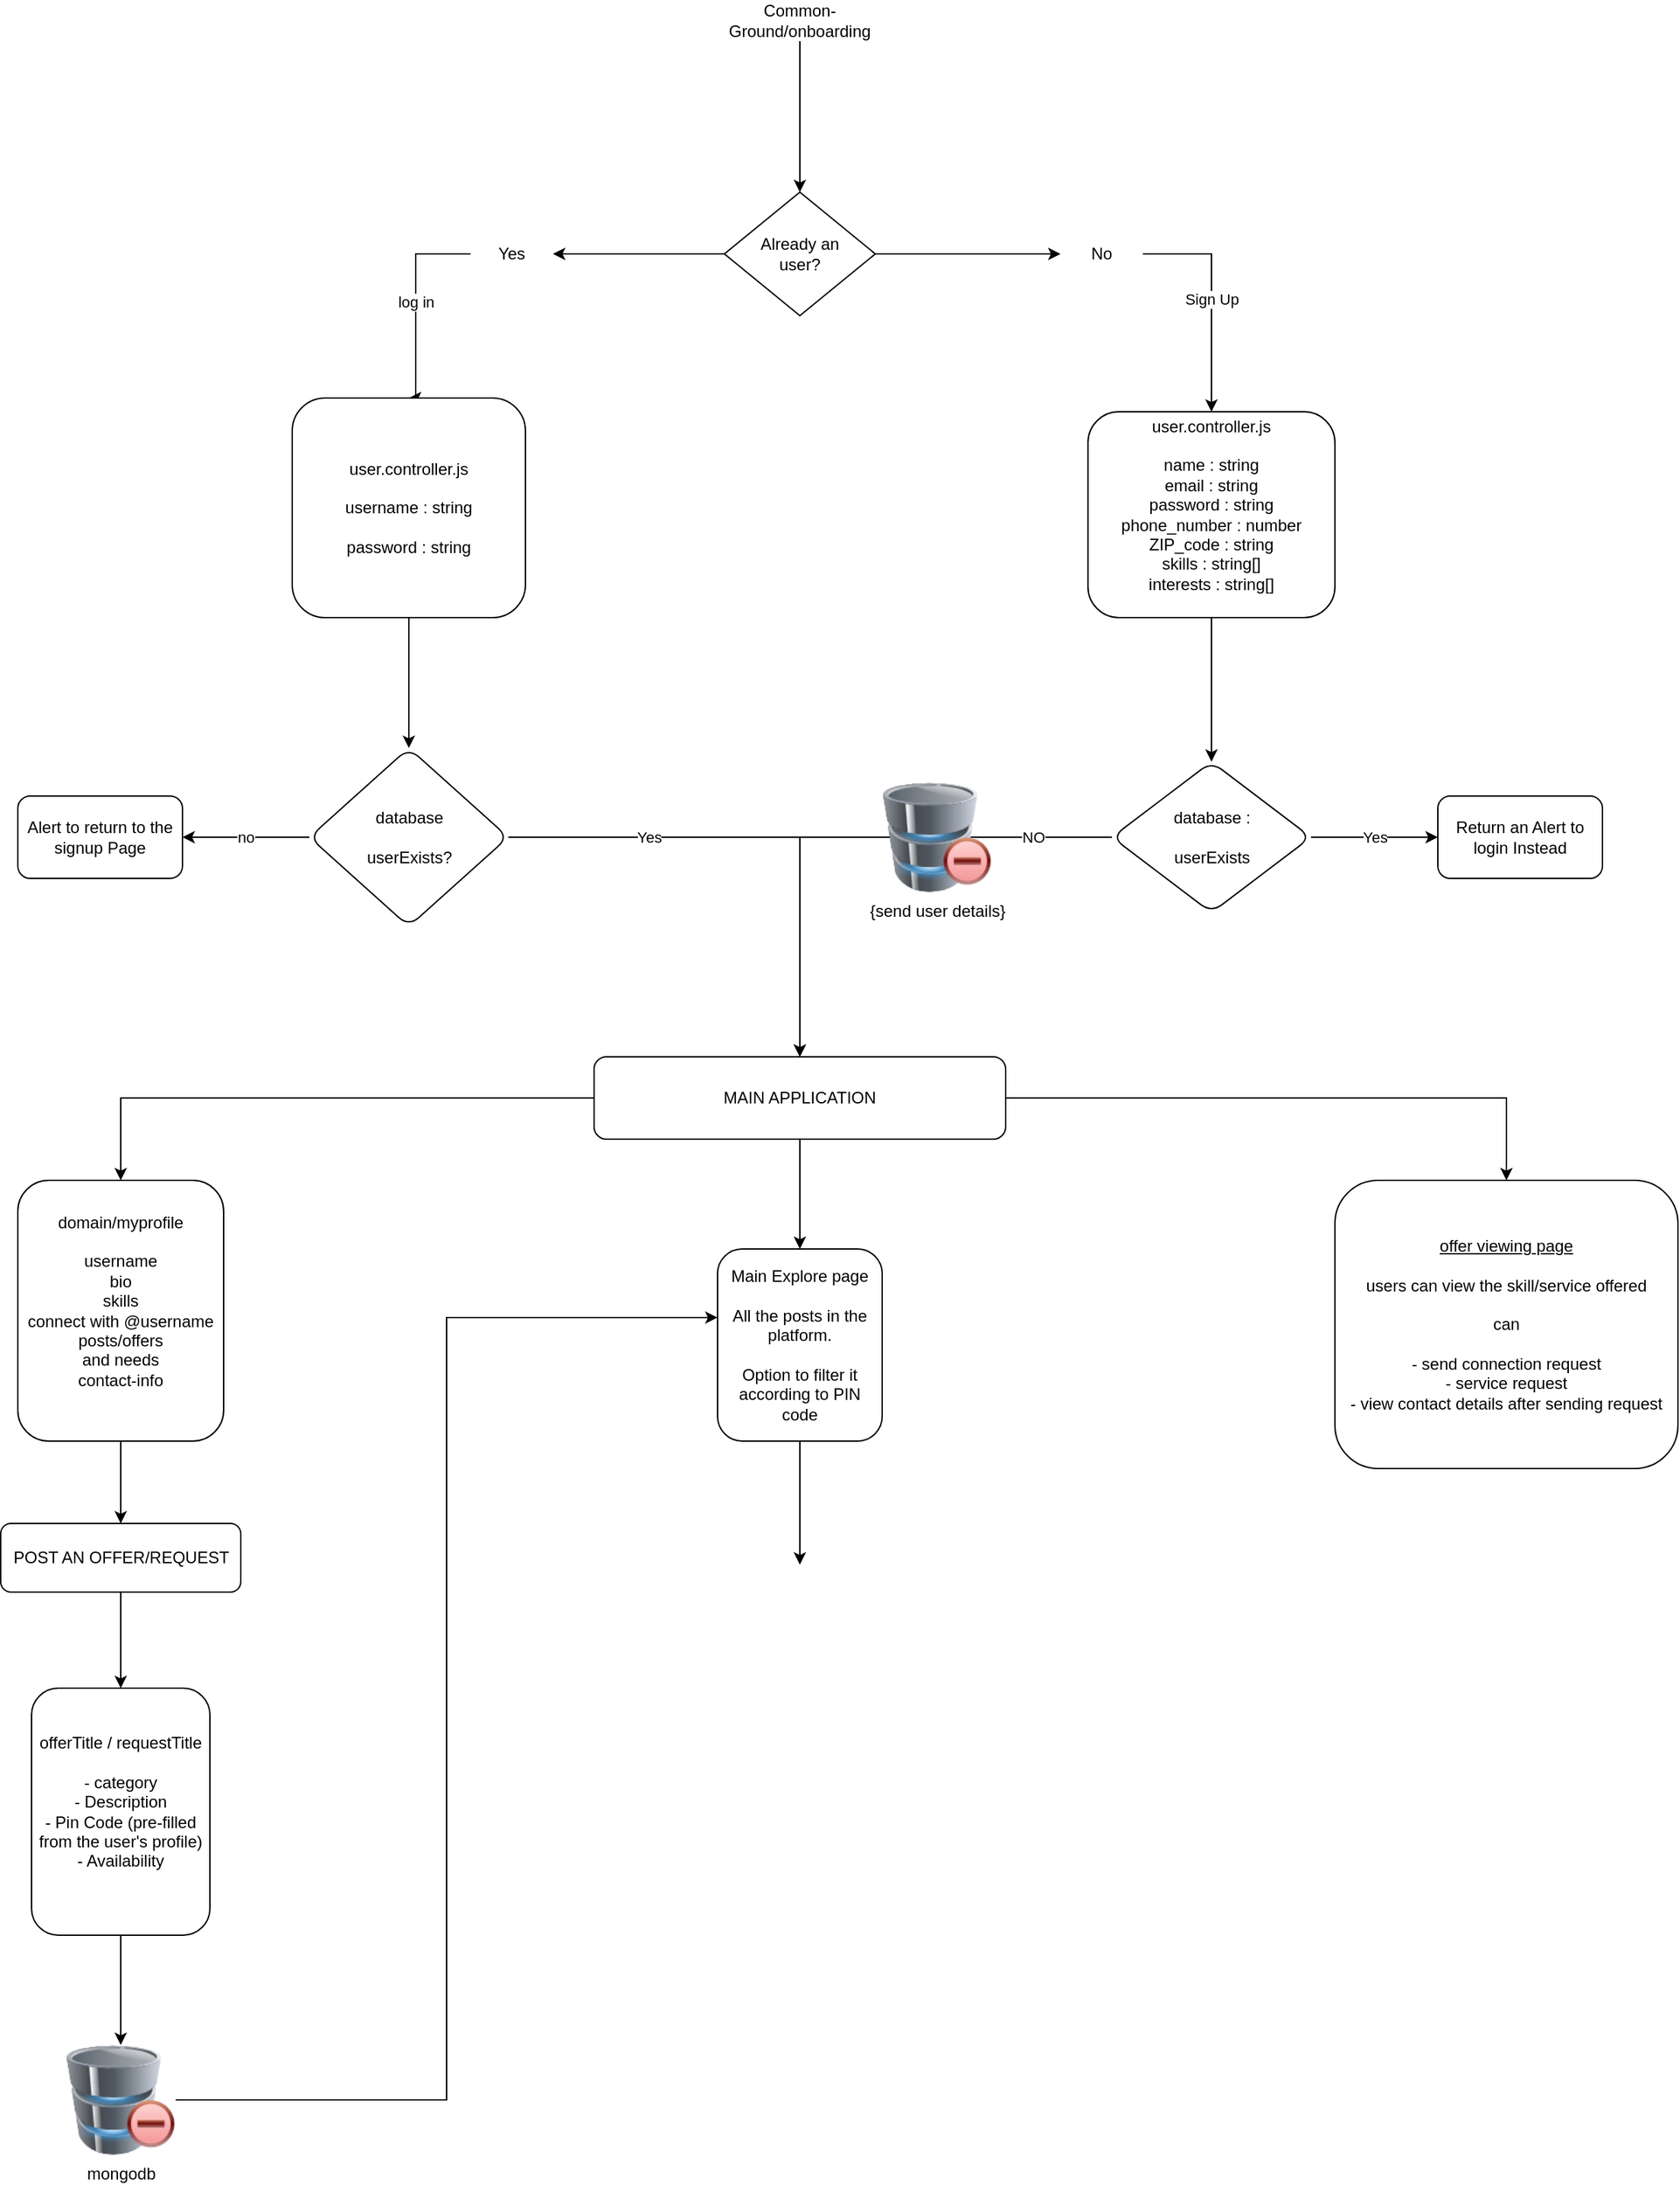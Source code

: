 <mxfile version="28.2.4">
  <diagram name="Page-1" id="O6YjbQR5DHtCD_LOkvAT">
    <mxGraphModel dx="1923" dy="734" grid="1" gridSize="10" guides="1" tooltips="1" connect="1" arrows="1" fold="1" page="0" pageScale="1" pageWidth="850" pageHeight="1100" math="0" shadow="0">
      <root>
        <mxCell id="0" />
        <mxCell id="1" parent="0" />
        <mxCell id="3lJdUf8xkJvG2lfuBM1Q-6" value="" style="edgeStyle=orthogonalEdgeStyle;rounded=0;orthogonalLoop=1;jettySize=auto;html=1;" parent="1" source="3lJdUf8xkJvG2lfuBM1Q-4" target="3lJdUf8xkJvG2lfuBM1Q-5" edge="1">
          <mxGeometry relative="1" as="geometry" />
        </mxCell>
        <mxCell id="3lJdUf8xkJvG2lfuBM1Q-4" value="Common-Ground/onboarding" style="text;strokeColor=none;align=center;fillColor=none;html=1;verticalAlign=middle;whiteSpace=wrap;rounded=0;" parent="1" vertex="1">
          <mxGeometry x="335" y="170" width="150" height="30" as="geometry" />
        </mxCell>
        <mxCell id="3lJdUf8xkJvG2lfuBM1Q-9" style="edgeStyle=orthogonalEdgeStyle;rounded=0;orthogonalLoop=1;jettySize=auto;html=1;" parent="1" source="3lJdUf8xkJvG2lfuBM1Q-5" target="3lJdUf8xkJvG2lfuBM1Q-7" edge="1">
          <mxGeometry relative="1" as="geometry" />
        </mxCell>
        <mxCell id="3lJdUf8xkJvG2lfuBM1Q-11" value="" style="edgeStyle=orthogonalEdgeStyle;rounded=0;orthogonalLoop=1;jettySize=auto;html=1;" parent="1" source="3lJdUf8xkJvG2lfuBM1Q-5" target="3lJdUf8xkJvG2lfuBM1Q-12" edge="1">
          <mxGeometry relative="1" as="geometry">
            <mxPoint x="600" y="355" as="targetPoint" />
          </mxGeometry>
        </mxCell>
        <mxCell id="3lJdUf8xkJvG2lfuBM1Q-5" value="&lt;div&gt;Already an&lt;/div&gt;&lt;div&gt;user?&lt;/div&gt;" style="rhombus;whiteSpace=wrap;html=1;" parent="1" vertex="1">
          <mxGeometry x="355" y="310" width="110" height="90" as="geometry" />
        </mxCell>
        <mxCell id="3lJdUf8xkJvG2lfuBM1Q-10" value="log in" style="edgeStyle=orthogonalEdgeStyle;rounded=0;orthogonalLoop=1;jettySize=auto;html=1;entryX=0.5;entryY=0;entryDx=0;entryDy=0;" parent="1" source="3lJdUf8xkJvG2lfuBM1Q-7" target="3lJdUf8xkJvG2lfuBM1Q-16" edge="1">
          <mxGeometry relative="1" as="geometry">
            <mxPoint x="130" y="450" as="targetPoint" />
            <Array as="points">
              <mxPoint x="130" y="355" />
            </Array>
          </mxGeometry>
        </mxCell>
        <mxCell id="3lJdUf8xkJvG2lfuBM1Q-7" value="Yes" style="text;strokeColor=none;align=center;fillColor=none;html=1;verticalAlign=middle;whiteSpace=wrap;rounded=0;" parent="1" vertex="1">
          <mxGeometry x="170" y="340" width="60" height="30" as="geometry" />
        </mxCell>
        <mxCell id="3lJdUf8xkJvG2lfuBM1Q-13" value="Sign Up" style="edgeStyle=orthogonalEdgeStyle;rounded=0;orthogonalLoop=1;jettySize=auto;html=1;entryX=0.5;entryY=0;entryDx=0;entryDy=0;" parent="1" source="3lJdUf8xkJvG2lfuBM1Q-12" target="3lJdUf8xkJvG2lfuBM1Q-17" edge="1">
          <mxGeometry relative="1" as="geometry">
            <mxPoint x="710" y="450" as="targetPoint" />
            <Array as="points">
              <mxPoint x="710" y="355" />
            </Array>
          </mxGeometry>
        </mxCell>
        <mxCell id="3lJdUf8xkJvG2lfuBM1Q-12" value="No" style="text;strokeColor=none;align=center;fillColor=none;html=1;verticalAlign=middle;whiteSpace=wrap;rounded=0;" parent="1" vertex="1">
          <mxGeometry x="600" y="340" width="60" height="30" as="geometry" />
        </mxCell>
        <mxCell id="3lJdUf8xkJvG2lfuBM1Q-19" value="" style="edgeStyle=orthogonalEdgeStyle;rounded=0;orthogonalLoop=1;jettySize=auto;html=1;" parent="1" source="3lJdUf8xkJvG2lfuBM1Q-16" target="3lJdUf8xkJvG2lfuBM1Q-18" edge="1">
          <mxGeometry relative="1" as="geometry" />
        </mxCell>
        <mxCell id="3lJdUf8xkJvG2lfuBM1Q-16" value="&lt;div&gt;user.controller.js&lt;/div&gt;&lt;div&gt;&lt;br&gt;&lt;/div&gt;&lt;div&gt;username : string&lt;/div&gt;&lt;div&gt;&lt;br&gt;&lt;/div&gt;&lt;div&gt;password : string&lt;/div&gt;" style="rounded=1;whiteSpace=wrap;html=1;" parent="1" vertex="1">
          <mxGeometry x="40" y="460" width="170" height="160" as="geometry" />
        </mxCell>
        <mxCell id="3lJdUf8xkJvG2lfuBM1Q-30" style="edgeStyle=orthogonalEdgeStyle;rounded=0;orthogonalLoop=1;jettySize=auto;html=1;" parent="1" source="3lJdUf8xkJvG2lfuBM1Q-17" target="3lJdUf8xkJvG2lfuBM1Q-29" edge="1">
          <mxGeometry relative="1" as="geometry" />
        </mxCell>
        <mxCell id="3lJdUf8xkJvG2lfuBM1Q-17" value="&lt;div&gt;user.controller.js&lt;/div&gt;&lt;div&gt;&lt;br&gt;&lt;/div&gt;&lt;div&gt;name : string&lt;/div&gt;&lt;div&gt;email : string&lt;/div&gt;&lt;div&gt;password : string&lt;/div&gt;&lt;div&gt;phone_number : number&lt;/div&gt;&lt;div&gt;ZIP_code : string&lt;/div&gt;&lt;div&gt;skills : string[]&lt;/div&gt;&lt;div&gt;interests : string[]&lt;/div&gt;&lt;div&gt;&lt;br&gt;&lt;/div&gt;" style="rounded=1;whiteSpace=wrap;html=1;" parent="1" vertex="1">
          <mxGeometry x="620" y="470" width="180" height="150" as="geometry" />
        </mxCell>
        <mxCell id="3lJdUf8xkJvG2lfuBM1Q-25" value="Yes" style="edgeStyle=orthogonalEdgeStyle;rounded=0;orthogonalLoop=1;jettySize=auto;html=1;" parent="1" source="3lJdUf8xkJvG2lfuBM1Q-18" target="3lJdUf8xkJvG2lfuBM1Q-24" edge="1">
          <mxGeometry x="-0.45" relative="1" as="geometry">
            <mxPoint as="offset" />
          </mxGeometry>
        </mxCell>
        <mxCell id="3lJdUf8xkJvG2lfuBM1Q-27" value="no" style="edgeStyle=orthogonalEdgeStyle;rounded=0;orthogonalLoop=1;jettySize=auto;html=1;" parent="1" source="3lJdUf8xkJvG2lfuBM1Q-18" target="3lJdUf8xkJvG2lfuBM1Q-26" edge="1">
          <mxGeometry relative="1" as="geometry" />
        </mxCell>
        <mxCell id="3lJdUf8xkJvG2lfuBM1Q-18" value="&lt;div&gt;database&lt;/div&gt;&lt;div&gt;&lt;br&gt;&lt;/div&gt;&lt;div&gt;userExists?&lt;/div&gt;" style="rhombus;whiteSpace=wrap;html=1;rounded=1;" parent="1" vertex="1">
          <mxGeometry x="52.5" y="715" width="145" height="130" as="geometry" />
        </mxCell>
        <mxCell id="3lJdUf8xkJvG2lfuBM1Q-34" style="edgeStyle=orthogonalEdgeStyle;rounded=0;orthogonalLoop=1;jettySize=auto;html=1;" parent="1" source="3lJdUf8xkJvG2lfuBM1Q-24" target="3lJdUf8xkJvG2lfuBM1Q-35" edge="1">
          <mxGeometry relative="1" as="geometry">
            <mxPoint x="-90" y="1040" as="targetPoint" />
          </mxGeometry>
        </mxCell>
        <mxCell id="VUOjZGbNxA9zDUNlWft9-3" value="" style="edgeStyle=orthogonalEdgeStyle;rounded=0;orthogonalLoop=1;jettySize=auto;html=1;" edge="1" parent="1" source="3lJdUf8xkJvG2lfuBM1Q-24" target="VUOjZGbNxA9zDUNlWft9-2">
          <mxGeometry relative="1" as="geometry" />
        </mxCell>
        <mxCell id="VUOjZGbNxA9zDUNlWft9-8" value="" style="edgeStyle=orthogonalEdgeStyle;rounded=0;orthogonalLoop=1;jettySize=auto;html=1;" edge="1" parent="1" source="3lJdUf8xkJvG2lfuBM1Q-24" target="VUOjZGbNxA9zDUNlWft9-7">
          <mxGeometry relative="1" as="geometry" />
        </mxCell>
        <mxCell id="3lJdUf8xkJvG2lfuBM1Q-24" value="MAIN APPLICATION" style="whiteSpace=wrap;html=1;rounded=1;" parent="1" vertex="1">
          <mxGeometry x="260" y="940" width="300" height="60" as="geometry" />
        </mxCell>
        <mxCell id="3lJdUf8xkJvG2lfuBM1Q-26" value="Alert to return to the signup Page" style="rounded=1;whiteSpace=wrap;html=1;" parent="1" vertex="1">
          <mxGeometry x="-160" y="750" width="120" height="60" as="geometry" />
        </mxCell>
        <mxCell id="3lJdUf8xkJvG2lfuBM1Q-31" value="NO" style="edgeStyle=orthogonalEdgeStyle;rounded=0;orthogonalLoop=1;jettySize=auto;html=1;entryX=0.5;entryY=0;entryDx=0;entryDy=0;" parent="1" source="3lJdUf8xkJvG2lfuBM1Q-29" target="3lJdUf8xkJvG2lfuBM1Q-24" edge="1">
          <mxGeometry x="-0.703" relative="1" as="geometry">
            <mxPoint as="offset" />
          </mxGeometry>
        </mxCell>
        <mxCell id="3lJdUf8xkJvG2lfuBM1Q-33" value="Yes" style="edgeStyle=orthogonalEdgeStyle;rounded=0;orthogonalLoop=1;jettySize=auto;html=1;" parent="1" source="3lJdUf8xkJvG2lfuBM1Q-29" target="3lJdUf8xkJvG2lfuBM1Q-32" edge="1">
          <mxGeometry relative="1" as="geometry" />
        </mxCell>
        <mxCell id="3lJdUf8xkJvG2lfuBM1Q-29" value="&lt;div&gt;database :&lt;/div&gt;&lt;div&gt;&lt;br&gt;&lt;/div&gt;&lt;div&gt;userExists&lt;/div&gt;" style="rhombus;whiteSpace=wrap;html=1;rounded=1;" parent="1" vertex="1">
          <mxGeometry x="637.5" y="725" width="145" height="110" as="geometry" />
        </mxCell>
        <mxCell id="3lJdUf8xkJvG2lfuBM1Q-32" value="Return an Alert to login Instead" style="whiteSpace=wrap;html=1;rounded=1;" parent="1" vertex="1">
          <mxGeometry x="875" y="750" width="120" height="60" as="geometry" />
        </mxCell>
        <mxCell id="VUOjZGbNxA9zDUNlWft9-13" value="" style="edgeStyle=orthogonalEdgeStyle;rounded=0;orthogonalLoop=1;jettySize=auto;html=1;" edge="1" parent="1" source="3lJdUf8xkJvG2lfuBM1Q-35" target="VUOjZGbNxA9zDUNlWft9-12">
          <mxGeometry relative="1" as="geometry" />
        </mxCell>
        <mxCell id="3lJdUf8xkJvG2lfuBM1Q-35" value="&lt;div&gt;domain/myprofile&lt;/div&gt;&lt;div&gt;&lt;br&gt;&lt;/div&gt;&lt;div&gt;username&lt;/div&gt;&lt;div&gt;bio&lt;/div&gt;&lt;div&gt;skills&lt;/div&gt;&lt;div&gt;connect with @username&lt;/div&gt;&lt;div&gt;posts/offers&lt;/div&gt;&lt;div&gt;and needs&lt;/div&gt;&lt;div&gt;contact-info&lt;/div&gt;&lt;div&gt;&lt;br&gt;&lt;/div&gt;" style="rounded=1;whiteSpace=wrap;html=1;" parent="1" vertex="1">
          <mxGeometry x="-160" y="1030" width="150" height="190" as="geometry" />
        </mxCell>
        <mxCell id="VUOjZGbNxA9zDUNlWft9-14" value="" style="edgeStyle=orthogonalEdgeStyle;rounded=0;orthogonalLoop=1;jettySize=auto;html=1;" edge="1" parent="1" source="VUOjZGbNxA9zDUNlWft9-2">
          <mxGeometry relative="1" as="geometry">
            <mxPoint x="410" y="1310" as="targetPoint" />
          </mxGeometry>
        </mxCell>
        <mxCell id="VUOjZGbNxA9zDUNlWft9-2" value="&lt;div&gt;Main Explore page&lt;/div&gt;&lt;div&gt;&lt;br&gt;&lt;/div&gt;&lt;div&gt;All the posts in the platform.&lt;/div&gt;&lt;div&gt;&lt;br&gt;&lt;/div&gt;&lt;div&gt;Option to filter it according to PIN code&lt;/div&gt;" style="whiteSpace=wrap;html=1;rounded=1;" vertex="1" parent="1">
          <mxGeometry x="350" y="1080" width="120" height="140" as="geometry" />
        </mxCell>
        <mxCell id="VUOjZGbNxA9zDUNlWft9-7" value="&lt;div&gt;&lt;u&gt;offer viewing page&lt;/u&gt;&lt;/div&gt;&lt;div&gt;&lt;br&gt;&lt;/div&gt;&lt;div&gt;users can view the skill/service offered&lt;/div&gt;&lt;div&gt;&lt;br&gt;&lt;/div&gt;&lt;div&gt;can&lt;/div&gt;&lt;div&gt;&lt;br&gt;&lt;/div&gt;&lt;div&gt;- send connection request&lt;/div&gt;&lt;div&gt;- service request&lt;/div&gt;&lt;div&gt;- view contact details after sending request&lt;/div&gt;" style="whiteSpace=wrap;html=1;rounded=1;" vertex="1" parent="1">
          <mxGeometry x="800" y="1030" width="250" height="210" as="geometry" />
        </mxCell>
        <mxCell id="VUOjZGbNxA9zDUNlWft9-9" value="{send user details}" style="image;html=1;image=img/lib/clip_art/computers/Database_Minus_128x128.png" vertex="1" parent="1">
          <mxGeometry x="470" y="740" width="80" height="80" as="geometry" />
        </mxCell>
        <mxCell id="VUOjZGbNxA9zDUNlWft9-16" value="" style="edgeStyle=orthogonalEdgeStyle;rounded=0;orthogonalLoop=1;jettySize=auto;html=1;" edge="1" parent="1" source="VUOjZGbNxA9zDUNlWft9-12" target="VUOjZGbNxA9zDUNlWft9-15">
          <mxGeometry relative="1" as="geometry" />
        </mxCell>
        <mxCell id="VUOjZGbNxA9zDUNlWft9-12" value="POST AN OFFER/REQUEST" style="whiteSpace=wrap;html=1;rounded=1;" vertex="1" parent="1">
          <mxGeometry x="-172.5" y="1280" width="175" height="50" as="geometry" />
        </mxCell>
        <mxCell id="VUOjZGbNxA9zDUNlWft9-18" style="edgeStyle=orthogonalEdgeStyle;rounded=0;orthogonalLoop=1;jettySize=auto;html=1;" edge="1" parent="1" source="VUOjZGbNxA9zDUNlWft9-15" target="VUOjZGbNxA9zDUNlWft9-17">
          <mxGeometry relative="1" as="geometry" />
        </mxCell>
        <mxCell id="VUOjZGbNxA9zDUNlWft9-15" value="&lt;div&gt;offerTitle / requestTitle&lt;/div&gt;&lt;div&gt;&lt;br&gt;&lt;/div&gt;&lt;div&gt;- category&lt;/div&gt;&lt;div&gt;- Description&lt;/div&gt;&lt;div&gt;- Pin Code (pre-filled from the user&#39;s profile)&lt;/div&gt;&lt;div&gt;- Availability&lt;/div&gt;&lt;div&gt;&lt;br&gt;&lt;/div&gt;" style="whiteSpace=wrap;html=1;rounded=1;" vertex="1" parent="1">
          <mxGeometry x="-150" y="1400" width="130" height="180" as="geometry" />
        </mxCell>
        <mxCell id="VUOjZGbNxA9zDUNlWft9-17" value="mongodb" style="image;html=1;image=img/lib/clip_art/computers/Database_Minus_128x128.png" vertex="1" parent="1">
          <mxGeometry x="-125" y="1660" width="80" height="80" as="geometry" />
        </mxCell>
        <mxCell id="VUOjZGbNxA9zDUNlWft9-20" style="edgeStyle=orthogonalEdgeStyle;rounded=0;orthogonalLoop=1;jettySize=auto;html=1;entryX=0;entryY=0.357;entryDx=0;entryDy=0;entryPerimeter=0;" edge="1" parent="1" source="VUOjZGbNxA9zDUNlWft9-17" target="VUOjZGbNxA9zDUNlWft9-2">
          <mxGeometry relative="1" as="geometry" />
        </mxCell>
      </root>
    </mxGraphModel>
  </diagram>
</mxfile>
